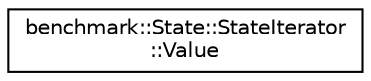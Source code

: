 digraph "Graphical Class Hierarchy"
{
 // LATEX_PDF_SIZE
  edge [fontname="Helvetica",fontsize="10",labelfontname="Helvetica",labelfontsize="10"];
  node [fontname="Helvetica",fontsize="10",shape=record];
  rankdir="LR";
  Node0 [label="benchmark::State::StateIterator\l::Value",height=0.2,width=0.4,color="black", fillcolor="white", style="filled",URL="$structbenchmark_1_1State_1_1StateIterator_1_1Value.html",tooltip=" "];
}

